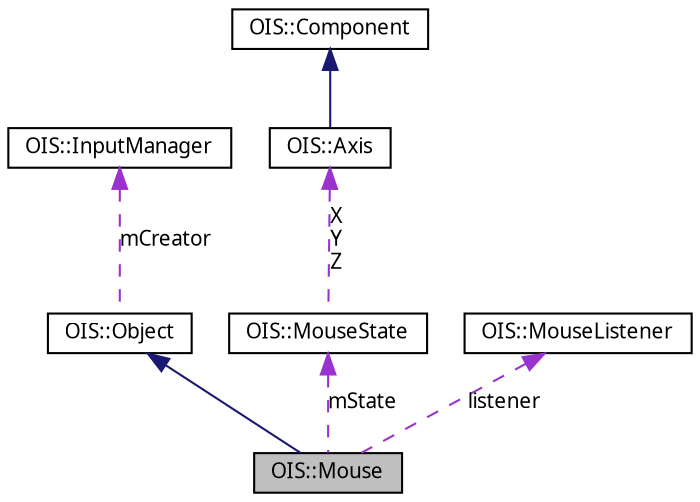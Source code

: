 digraph G
{
  edge [fontname="FreeSans.ttf",fontsize=10,labelfontname="FreeSans.ttf",labelfontsize=10];
  node [fontname="FreeSans.ttf",fontsize=10,shape=record];
  Node1 [label="OIS::Mouse",height=0.2,width=0.4,color="black", fillcolor="grey75", style="filled" fontcolor="black"];
  Node2 -> Node1 [dir=back,color="midnightblue",fontsize=10,style="solid",fontname="FreeSans.ttf"];
  Node2 [label="OIS::Object",height=0.2,width=0.4,color="black", fillcolor="white", style="filled",URL="$classOIS_1_1Object.html"];
  Node3 -> Node2 [dir=back,color="darkorchid3",fontsize=10,style="dashed",label="mCreator",fontname="FreeSans.ttf"];
  Node3 [label="OIS::InputManager",height=0.2,width=0.4,color="black", fillcolor="white", style="filled",URL="$classOIS_1_1InputManager.html"];
  Node4 -> Node1 [dir=back,color="darkorchid3",fontsize=10,style="dashed",label="mState",fontname="FreeSans.ttf"];
  Node4 [label="OIS::MouseState",height=0.2,width=0.4,color="black", fillcolor="white", style="filled",URL="$structOIS_1_1MouseState.html"];
  Node5 -> Node4 [dir=back,color="darkorchid3",fontsize=10,style="dashed",label="X\nY\nZ",fontname="FreeSans.ttf"];
  Node5 [label="OIS::Axis",height=0.2,width=0.4,color="black", fillcolor="white", style="filled",URL="$structOIS_1_1Axis.html",tooltip="Axis component."];
  Node6 -> Node5 [dir=back,color="midnightblue",fontsize=10,style="solid",fontname="FreeSans.ttf"];
  Node6 [label="OIS::Component",height=0.2,width=0.4,color="black", fillcolor="white", style="filled",URL="$structOIS_1_1Component.html",tooltip="Base of all device components (button, axis, etc)."];
  Node7 -> Node1 [dir=back,color="darkorchid3",fontsize=10,style="dashed",label="listener",fontname="FreeSans.ttf"];
  Node7 [label="OIS::MouseListener",height=0.2,width=0.4,color="black", fillcolor="white", style="filled",URL="$classOIS_1_1MouseListener.html"];
}
